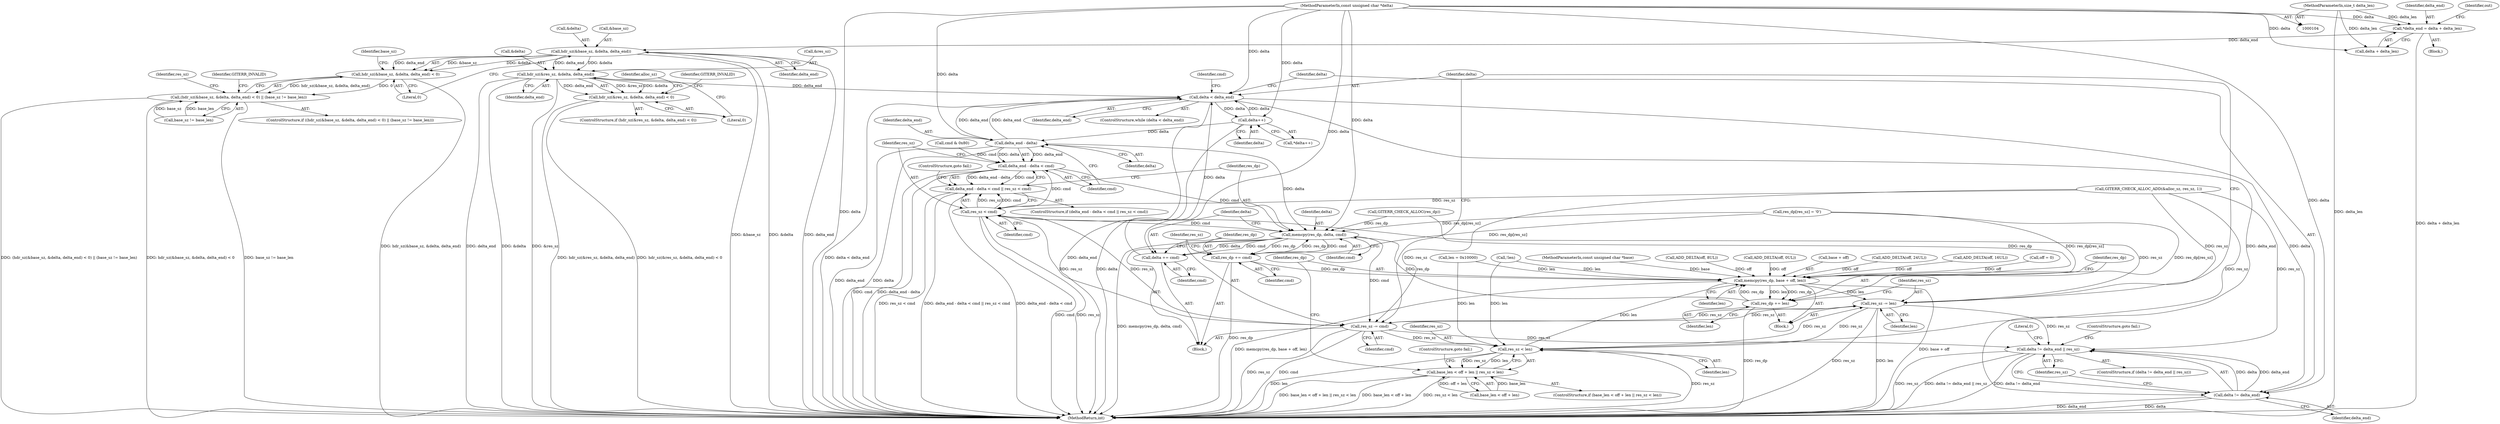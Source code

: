 digraph "1_libgit2_c1577110467b701dcbcf9439ac225ea851b47d22@pointer" {
"1000133" [label="(Call,hdr_sz(&base_sz, &delta, delta_end))"];
"1000113" [label="(Call,*delta_end = delta + delta_len)"];
"1000109" [label="(MethodParameterIn,const unsigned char *delta)"];
"1000110" [label="(MethodParameterIn,size_t delta_len)"];
"1000132" [label="(Call,hdr_sz(&base_sz, &delta, delta_end) < 0)"];
"1000131" [label="(Call,(hdr_sz(&base_sz, &delta, delta_end) < 0) || (base_sz != base_len))"];
"1000152" [label="(Call,hdr_sz(&res_sz, &delta, delta_end))"];
"1000151" [label="(Call,hdr_sz(&res_sz, &delta, delta_end) < 0)"];
"1000191" [label="(Call,delta < delta_end)"];
"1000199" [label="(Call,delta++)"];
"1000299" [label="(Call,delta_end - delta)"];
"1000298" [label="(Call,delta_end - delta < cmd)"];
"1000297" [label="(Call,delta_end - delta < cmd || res_sz < cmd)"];
"1000303" [label="(Call,res_sz < cmd)"];
"1000307" [label="(Call,memcpy(res_dp, delta, cmd))"];
"1000311" [label="(Call,delta += cmd)"];
"1000314" [label="(Call,res_dp += cmd)"];
"1000280" [label="(Call,memcpy(res_dp, base + off, len))"];
"1000286" [label="(Call,res_dp += len)"];
"1000289" [label="(Call,res_sz -= len)"];
"1000276" [label="(Call,res_sz < len)"];
"1000270" [label="(Call,base_len < off + len || res_sz < len)"];
"1000317" [label="(Call,res_sz -= cmd)"];
"1000324" [label="(Call,delta != delta_end || res_sz)"];
"1000325" [label="(Call,delta != delta_end)"];
"1000281" [label="(Identifier,res_dp)"];
"1000175" [label="(Call,GITERR_CHECK_ALLOC(res_dp))"];
"1000296" [label="(ControlStructure,if (delta_end - delta < cmd || res_sz < cmd))"];
"1000282" [label="(Call,base + off)"];
"1000140" [label="(Call,base_sz != base_len)"];
"1000314" [label="(Call,res_dp += cmd)"];
"1000153" [label="(Call,&res_sz)"];
"1000155" [label="(Call,&delta)"];
"1000300" [label="(Identifier,delta_end)"];
"1000266" [label="(Call,len = 0x10000)"];
"1000177" [label="(Call,res_dp[res_sz] = '\0')"];
"1000150" [label="(ControlStructure,if (hdr_sz(&res_sz, &delta, delta_end) < 0))"];
"1000317" [label="(Call,res_sz -= cmd)"];
"1000192" [label="(Identifier,delta)"];
"1000239" [label="(Call,ADD_DELTA(off, 24UL))"];
"1000111" [label="(Block,)"];
"1000331" [label="(Literal,0)"];
"1000280" [label="(Call,memcpy(res_dp, base + off, len))"];
"1000198" [label="(Call,*delta++)"];
"1000297" [label="(Call,delta_end - delta < cmd || res_sz < cmd)"];
"1000145" [label="(Identifier,GITERR_INVALID)"];
"1000276" [label="(Call,res_sz < len)"];
"1000193" [label="(Identifier,delta_end)"];
"1000318" [label="(Identifier,res_sz)"];
"1000328" [label="(Identifier,res_sz)"];
"1000114" [label="(Identifier,delta_end)"];
"1000277" [label="(Identifier,res_sz)"];
"1000166" [label="(Call,GITERR_CHECK_ALLOC_ADD(&alloc_sz, res_sz, 1))"];
"1000302" [label="(Identifier,cmd)"];
"1000350" [label="(MethodReturn,int)"];
"1000141" [label="(Identifier,base_sz)"];
"1000325" [label="(Call,delta != delta_end)"];
"1000312" [label="(Identifier,delta)"];
"1000232" [label="(Call,ADD_DELTA(off, 16UL))"];
"1000134" [label="(Call,&base_sz)"];
"1000298" [label="(Call,delta_end - delta < cmd)"];
"1000305" [label="(Identifier,cmd)"];
"1000152" [label="(Call,hdr_sz(&res_sz, &delta, delta_end))"];
"1000207" [label="(Call,off = 0)"];
"1000324" [label="(Call,delta != delta_end || res_sz)"];
"1000199" [label="(Call,delta++)"];
"1000303" [label="(Call,res_sz < cmd)"];
"1000132" [label="(Call,hdr_sz(&base_sz, &delta, delta_end) < 0)"];
"1000158" [label="(Literal,0)"];
"1000285" [label="(Identifier,len)"];
"1000295" [label="(Block,)"];
"1000269" [label="(ControlStructure,if (base_len < off + len || res_sz < len))"];
"1000191" [label="(Call,delta < delta_end)"];
"1000279" [label="(ControlStructure,goto fail;)"];
"1000327" [label="(Identifier,delta_end)"];
"1000154" [label="(Identifier,res_sz)"];
"1000138" [label="(Identifier,delta_end)"];
"1000323" [label="(ControlStructure,if (delta != delta_end || res_sz))"];
"1000315" [label="(Identifier,res_dp)"];
"1000110" [label="(MethodParameterIn,size_t delta_len)"];
"1000270" [label="(Call,base_len < off + len || res_sz < len)"];
"1000308" [label="(Identifier,res_dp)"];
"1000113" [label="(Call,*delta_end = delta + delta_len)"];
"1000151" [label="(Call,hdr_sz(&res_sz, &delta, delta_end) < 0)"];
"1000311" [label="(Call,delta += cmd)"];
"1000310" [label="(Identifier,cmd)"];
"1000107" [label="(MethodParameterIn,const unsigned char *base)"];
"1000309" [label="(Identifier,delta)"];
"1000202" [label="(Call,cmd & 0x80)"];
"1000197" [label="(Identifier,cmd)"];
"1000287" [label="(Identifier,res_dp)"];
"1000326" [label="(Identifier,delta)"];
"1000225" [label="(Call,ADD_DELTA(off, 8UL))"];
"1000304" [label="(Identifier,res_sz)"];
"1000329" [label="(ControlStructure,goto fail;)"];
"1000307" [label="(Call,memcpy(res_dp, delta, cmd))"];
"1000289" [label="(Call,res_sz -= len)"];
"1000286" [label="(Call,res_dp += len)"];
"1000299" [label="(Call,delta_end - delta)"];
"1000291" [label="(Identifier,len)"];
"1000109" [label="(MethodParameterIn,const unsigned char *delta)"];
"1000190" [label="(ControlStructure,while (delta < delta_end))"];
"1000124" [label="(Identifier,out)"];
"1000157" [label="(Identifier,delta_end)"];
"1000200" [label="(Identifier,delta)"];
"1000168" [label="(Identifier,alloc_sz)"];
"1000316" [label="(Identifier,cmd)"];
"1000115" [label="(Call,delta + delta_len)"];
"1000136" [label="(Call,&delta)"];
"1000319" [label="(Identifier,cmd)"];
"1000161" [label="(Identifier,GITERR_INVALID)"];
"1000301" [label="(Identifier,delta)"];
"1000131" [label="(Call,(hdr_sz(&base_sz, &delta, delta_end) < 0) || (base_sz != base_len))"];
"1000290" [label="(Identifier,res_sz)"];
"1000133" [label="(Call,hdr_sz(&base_sz, &delta, delta_end))"];
"1000313" [label="(Identifier,cmd)"];
"1000271" [label="(Call,base_len < off + len)"];
"1000306" [label="(ControlStructure,goto fail;)"];
"1000139" [label="(Literal,0)"];
"1000288" [label="(Identifier,len)"];
"1000264" [label="(Call,!len)"];
"1000278" [label="(Identifier,len)"];
"1000130" [label="(ControlStructure,if ((hdr_sz(&base_sz, &delta, delta_end) < 0) || (base_sz != base_len)))"];
"1000218" [label="(Call,ADD_DELTA(off, 0UL))"];
"1000205" [label="(Block,)"];
"1000133" -> "1000132"  [label="AST: "];
"1000133" -> "1000138"  [label="CFG: "];
"1000134" -> "1000133"  [label="AST: "];
"1000136" -> "1000133"  [label="AST: "];
"1000138" -> "1000133"  [label="AST: "];
"1000139" -> "1000133"  [label="CFG: "];
"1000133" -> "1000350"  [label="DDG: &base_sz"];
"1000133" -> "1000350"  [label="DDG: &delta"];
"1000133" -> "1000350"  [label="DDG: delta_end"];
"1000133" -> "1000132"  [label="DDG: &base_sz"];
"1000133" -> "1000132"  [label="DDG: &delta"];
"1000133" -> "1000132"  [label="DDG: delta_end"];
"1000113" -> "1000133"  [label="DDG: delta_end"];
"1000133" -> "1000152"  [label="DDG: &delta"];
"1000133" -> "1000152"  [label="DDG: delta_end"];
"1000113" -> "1000111"  [label="AST: "];
"1000113" -> "1000115"  [label="CFG: "];
"1000114" -> "1000113"  [label="AST: "];
"1000115" -> "1000113"  [label="AST: "];
"1000124" -> "1000113"  [label="CFG: "];
"1000113" -> "1000350"  [label="DDG: delta + delta_len"];
"1000109" -> "1000113"  [label="DDG: delta"];
"1000110" -> "1000113"  [label="DDG: delta_len"];
"1000109" -> "1000104"  [label="AST: "];
"1000109" -> "1000350"  [label="DDG: delta"];
"1000109" -> "1000115"  [label="DDG: delta"];
"1000109" -> "1000191"  [label="DDG: delta"];
"1000109" -> "1000199"  [label="DDG: delta"];
"1000109" -> "1000299"  [label="DDG: delta"];
"1000109" -> "1000307"  [label="DDG: delta"];
"1000109" -> "1000311"  [label="DDG: delta"];
"1000109" -> "1000325"  [label="DDG: delta"];
"1000110" -> "1000104"  [label="AST: "];
"1000110" -> "1000350"  [label="DDG: delta_len"];
"1000110" -> "1000115"  [label="DDG: delta_len"];
"1000132" -> "1000131"  [label="AST: "];
"1000132" -> "1000139"  [label="CFG: "];
"1000139" -> "1000132"  [label="AST: "];
"1000141" -> "1000132"  [label="CFG: "];
"1000131" -> "1000132"  [label="CFG: "];
"1000132" -> "1000350"  [label="DDG: hdr_sz(&base_sz, &delta, delta_end)"];
"1000132" -> "1000131"  [label="DDG: hdr_sz(&base_sz, &delta, delta_end)"];
"1000132" -> "1000131"  [label="DDG: 0"];
"1000131" -> "1000130"  [label="AST: "];
"1000131" -> "1000140"  [label="CFG: "];
"1000140" -> "1000131"  [label="AST: "];
"1000145" -> "1000131"  [label="CFG: "];
"1000154" -> "1000131"  [label="CFG: "];
"1000131" -> "1000350"  [label="DDG: hdr_sz(&base_sz, &delta, delta_end) < 0"];
"1000131" -> "1000350"  [label="DDG: base_sz != base_len"];
"1000131" -> "1000350"  [label="DDG: (hdr_sz(&base_sz, &delta, delta_end) < 0) || (base_sz != base_len)"];
"1000140" -> "1000131"  [label="DDG: base_sz"];
"1000140" -> "1000131"  [label="DDG: base_len"];
"1000152" -> "1000151"  [label="AST: "];
"1000152" -> "1000157"  [label="CFG: "];
"1000153" -> "1000152"  [label="AST: "];
"1000155" -> "1000152"  [label="AST: "];
"1000157" -> "1000152"  [label="AST: "];
"1000158" -> "1000152"  [label="CFG: "];
"1000152" -> "1000350"  [label="DDG: delta_end"];
"1000152" -> "1000350"  [label="DDG: &delta"];
"1000152" -> "1000350"  [label="DDG: &res_sz"];
"1000152" -> "1000151"  [label="DDG: &res_sz"];
"1000152" -> "1000151"  [label="DDG: &delta"];
"1000152" -> "1000151"  [label="DDG: delta_end"];
"1000152" -> "1000191"  [label="DDG: delta_end"];
"1000151" -> "1000150"  [label="AST: "];
"1000151" -> "1000158"  [label="CFG: "];
"1000158" -> "1000151"  [label="AST: "];
"1000161" -> "1000151"  [label="CFG: "];
"1000168" -> "1000151"  [label="CFG: "];
"1000151" -> "1000350"  [label="DDG: hdr_sz(&res_sz, &delta, delta_end) < 0"];
"1000151" -> "1000350"  [label="DDG: hdr_sz(&res_sz, &delta, delta_end)"];
"1000191" -> "1000190"  [label="AST: "];
"1000191" -> "1000193"  [label="CFG: "];
"1000192" -> "1000191"  [label="AST: "];
"1000193" -> "1000191"  [label="AST: "];
"1000197" -> "1000191"  [label="CFG: "];
"1000326" -> "1000191"  [label="CFG: "];
"1000191" -> "1000350"  [label="DDG: delta < delta_end"];
"1000191" -> "1000350"  [label="DDG: delta_end"];
"1000311" -> "1000191"  [label="DDG: delta"];
"1000199" -> "1000191"  [label="DDG: delta"];
"1000299" -> "1000191"  [label="DDG: delta_end"];
"1000191" -> "1000199"  [label="DDG: delta"];
"1000191" -> "1000299"  [label="DDG: delta_end"];
"1000191" -> "1000325"  [label="DDG: delta"];
"1000191" -> "1000325"  [label="DDG: delta_end"];
"1000199" -> "1000198"  [label="AST: "];
"1000199" -> "1000200"  [label="CFG: "];
"1000200" -> "1000199"  [label="AST: "];
"1000198" -> "1000199"  [label="CFG: "];
"1000199" -> "1000350"  [label="DDG: delta"];
"1000199" -> "1000299"  [label="DDG: delta"];
"1000299" -> "1000298"  [label="AST: "];
"1000299" -> "1000301"  [label="CFG: "];
"1000300" -> "1000299"  [label="AST: "];
"1000301" -> "1000299"  [label="AST: "];
"1000302" -> "1000299"  [label="CFG: "];
"1000299" -> "1000350"  [label="DDG: delta"];
"1000299" -> "1000350"  [label="DDG: delta_end"];
"1000299" -> "1000298"  [label="DDG: delta_end"];
"1000299" -> "1000298"  [label="DDG: delta"];
"1000299" -> "1000307"  [label="DDG: delta"];
"1000298" -> "1000297"  [label="AST: "];
"1000298" -> "1000302"  [label="CFG: "];
"1000302" -> "1000298"  [label="AST: "];
"1000304" -> "1000298"  [label="CFG: "];
"1000297" -> "1000298"  [label="CFG: "];
"1000298" -> "1000350"  [label="DDG: delta_end - delta"];
"1000298" -> "1000350"  [label="DDG: cmd"];
"1000298" -> "1000297"  [label="DDG: delta_end - delta"];
"1000298" -> "1000297"  [label="DDG: cmd"];
"1000202" -> "1000298"  [label="DDG: cmd"];
"1000298" -> "1000303"  [label="DDG: cmd"];
"1000298" -> "1000307"  [label="DDG: cmd"];
"1000297" -> "1000296"  [label="AST: "];
"1000297" -> "1000303"  [label="CFG: "];
"1000303" -> "1000297"  [label="AST: "];
"1000306" -> "1000297"  [label="CFG: "];
"1000308" -> "1000297"  [label="CFG: "];
"1000297" -> "1000350"  [label="DDG: res_sz < cmd"];
"1000297" -> "1000350"  [label="DDG: delta_end - delta < cmd || res_sz < cmd"];
"1000297" -> "1000350"  [label="DDG: delta_end - delta < cmd"];
"1000303" -> "1000297"  [label="DDG: res_sz"];
"1000303" -> "1000297"  [label="DDG: cmd"];
"1000303" -> "1000305"  [label="CFG: "];
"1000304" -> "1000303"  [label="AST: "];
"1000305" -> "1000303"  [label="AST: "];
"1000303" -> "1000350"  [label="DDG: res_sz"];
"1000303" -> "1000350"  [label="DDG: cmd"];
"1000289" -> "1000303"  [label="DDG: res_sz"];
"1000317" -> "1000303"  [label="DDG: res_sz"];
"1000166" -> "1000303"  [label="DDG: res_sz"];
"1000303" -> "1000307"  [label="DDG: cmd"];
"1000303" -> "1000317"  [label="DDG: res_sz"];
"1000307" -> "1000295"  [label="AST: "];
"1000307" -> "1000310"  [label="CFG: "];
"1000308" -> "1000307"  [label="AST: "];
"1000309" -> "1000307"  [label="AST: "];
"1000310" -> "1000307"  [label="AST: "];
"1000312" -> "1000307"  [label="CFG: "];
"1000307" -> "1000350"  [label="DDG: memcpy(res_dp, delta, cmd)"];
"1000177" -> "1000307"  [label="DDG: res_dp[res_sz]"];
"1000314" -> "1000307"  [label="DDG: res_dp"];
"1000286" -> "1000307"  [label="DDG: res_dp"];
"1000175" -> "1000307"  [label="DDG: res_dp"];
"1000307" -> "1000311"  [label="DDG: cmd"];
"1000307" -> "1000311"  [label="DDG: delta"];
"1000307" -> "1000314"  [label="DDG: cmd"];
"1000307" -> "1000314"  [label="DDG: res_dp"];
"1000307" -> "1000317"  [label="DDG: cmd"];
"1000311" -> "1000295"  [label="AST: "];
"1000311" -> "1000313"  [label="CFG: "];
"1000312" -> "1000311"  [label="AST: "];
"1000313" -> "1000311"  [label="AST: "];
"1000315" -> "1000311"  [label="CFG: "];
"1000314" -> "1000295"  [label="AST: "];
"1000314" -> "1000316"  [label="CFG: "];
"1000315" -> "1000314"  [label="AST: "];
"1000316" -> "1000314"  [label="AST: "];
"1000318" -> "1000314"  [label="CFG: "];
"1000314" -> "1000350"  [label="DDG: res_dp"];
"1000314" -> "1000280"  [label="DDG: res_dp"];
"1000177" -> "1000314"  [label="DDG: res_dp[res_sz]"];
"1000280" -> "1000205"  [label="AST: "];
"1000280" -> "1000285"  [label="CFG: "];
"1000281" -> "1000280"  [label="AST: "];
"1000282" -> "1000280"  [label="AST: "];
"1000285" -> "1000280"  [label="AST: "];
"1000287" -> "1000280"  [label="CFG: "];
"1000280" -> "1000350"  [label="DDG: base + off"];
"1000280" -> "1000350"  [label="DDG: memcpy(res_dp, base + off, len)"];
"1000177" -> "1000280"  [label="DDG: res_dp[res_sz]"];
"1000286" -> "1000280"  [label="DDG: res_dp"];
"1000175" -> "1000280"  [label="DDG: res_dp"];
"1000107" -> "1000280"  [label="DDG: base"];
"1000232" -> "1000280"  [label="DDG: off"];
"1000239" -> "1000280"  [label="DDG: off"];
"1000207" -> "1000280"  [label="DDG: off"];
"1000225" -> "1000280"  [label="DDG: off"];
"1000218" -> "1000280"  [label="DDG: off"];
"1000276" -> "1000280"  [label="DDG: len"];
"1000264" -> "1000280"  [label="DDG: len"];
"1000266" -> "1000280"  [label="DDG: len"];
"1000280" -> "1000286"  [label="DDG: len"];
"1000280" -> "1000286"  [label="DDG: res_dp"];
"1000280" -> "1000289"  [label="DDG: len"];
"1000286" -> "1000205"  [label="AST: "];
"1000286" -> "1000288"  [label="CFG: "];
"1000287" -> "1000286"  [label="AST: "];
"1000288" -> "1000286"  [label="AST: "];
"1000290" -> "1000286"  [label="CFG: "];
"1000286" -> "1000350"  [label="DDG: res_dp"];
"1000177" -> "1000286"  [label="DDG: res_dp[res_sz]"];
"1000289" -> "1000205"  [label="AST: "];
"1000289" -> "1000291"  [label="CFG: "];
"1000290" -> "1000289"  [label="AST: "];
"1000291" -> "1000289"  [label="AST: "];
"1000192" -> "1000289"  [label="CFG: "];
"1000289" -> "1000350"  [label="DDG: len"];
"1000289" -> "1000350"  [label="DDG: res_sz"];
"1000289" -> "1000276"  [label="DDG: res_sz"];
"1000276" -> "1000289"  [label="DDG: res_sz"];
"1000317" -> "1000289"  [label="DDG: res_sz"];
"1000166" -> "1000289"  [label="DDG: res_sz"];
"1000289" -> "1000317"  [label="DDG: res_sz"];
"1000289" -> "1000324"  [label="DDG: res_sz"];
"1000276" -> "1000270"  [label="AST: "];
"1000276" -> "1000278"  [label="CFG: "];
"1000277" -> "1000276"  [label="AST: "];
"1000278" -> "1000276"  [label="AST: "];
"1000270" -> "1000276"  [label="CFG: "];
"1000276" -> "1000350"  [label="DDG: len"];
"1000276" -> "1000350"  [label="DDG: res_sz"];
"1000276" -> "1000270"  [label="DDG: res_sz"];
"1000276" -> "1000270"  [label="DDG: len"];
"1000317" -> "1000276"  [label="DDG: res_sz"];
"1000166" -> "1000276"  [label="DDG: res_sz"];
"1000264" -> "1000276"  [label="DDG: len"];
"1000266" -> "1000276"  [label="DDG: len"];
"1000270" -> "1000269"  [label="AST: "];
"1000270" -> "1000271"  [label="CFG: "];
"1000271" -> "1000270"  [label="AST: "];
"1000279" -> "1000270"  [label="CFG: "];
"1000281" -> "1000270"  [label="CFG: "];
"1000270" -> "1000350"  [label="DDG: res_sz < len"];
"1000270" -> "1000350"  [label="DDG: base_len < off + len || res_sz < len"];
"1000270" -> "1000350"  [label="DDG: base_len < off + len"];
"1000271" -> "1000270"  [label="DDG: base_len"];
"1000271" -> "1000270"  [label="DDG: off + len"];
"1000317" -> "1000295"  [label="AST: "];
"1000317" -> "1000319"  [label="CFG: "];
"1000318" -> "1000317"  [label="AST: "];
"1000319" -> "1000317"  [label="AST: "];
"1000192" -> "1000317"  [label="CFG: "];
"1000317" -> "1000350"  [label="DDG: res_sz"];
"1000317" -> "1000350"  [label="DDG: cmd"];
"1000166" -> "1000317"  [label="DDG: res_sz"];
"1000317" -> "1000324"  [label="DDG: res_sz"];
"1000324" -> "1000323"  [label="AST: "];
"1000324" -> "1000325"  [label="CFG: "];
"1000324" -> "1000328"  [label="CFG: "];
"1000325" -> "1000324"  [label="AST: "];
"1000328" -> "1000324"  [label="AST: "];
"1000329" -> "1000324"  [label="CFG: "];
"1000331" -> "1000324"  [label="CFG: "];
"1000324" -> "1000350"  [label="DDG: res_sz"];
"1000324" -> "1000350"  [label="DDG: delta != delta_end || res_sz"];
"1000324" -> "1000350"  [label="DDG: delta != delta_end"];
"1000325" -> "1000324"  [label="DDG: delta"];
"1000325" -> "1000324"  [label="DDG: delta_end"];
"1000166" -> "1000324"  [label="DDG: res_sz"];
"1000325" -> "1000327"  [label="CFG: "];
"1000326" -> "1000325"  [label="AST: "];
"1000327" -> "1000325"  [label="AST: "];
"1000328" -> "1000325"  [label="CFG: "];
"1000325" -> "1000350"  [label="DDG: delta"];
"1000325" -> "1000350"  [label="DDG: delta_end"];
}
